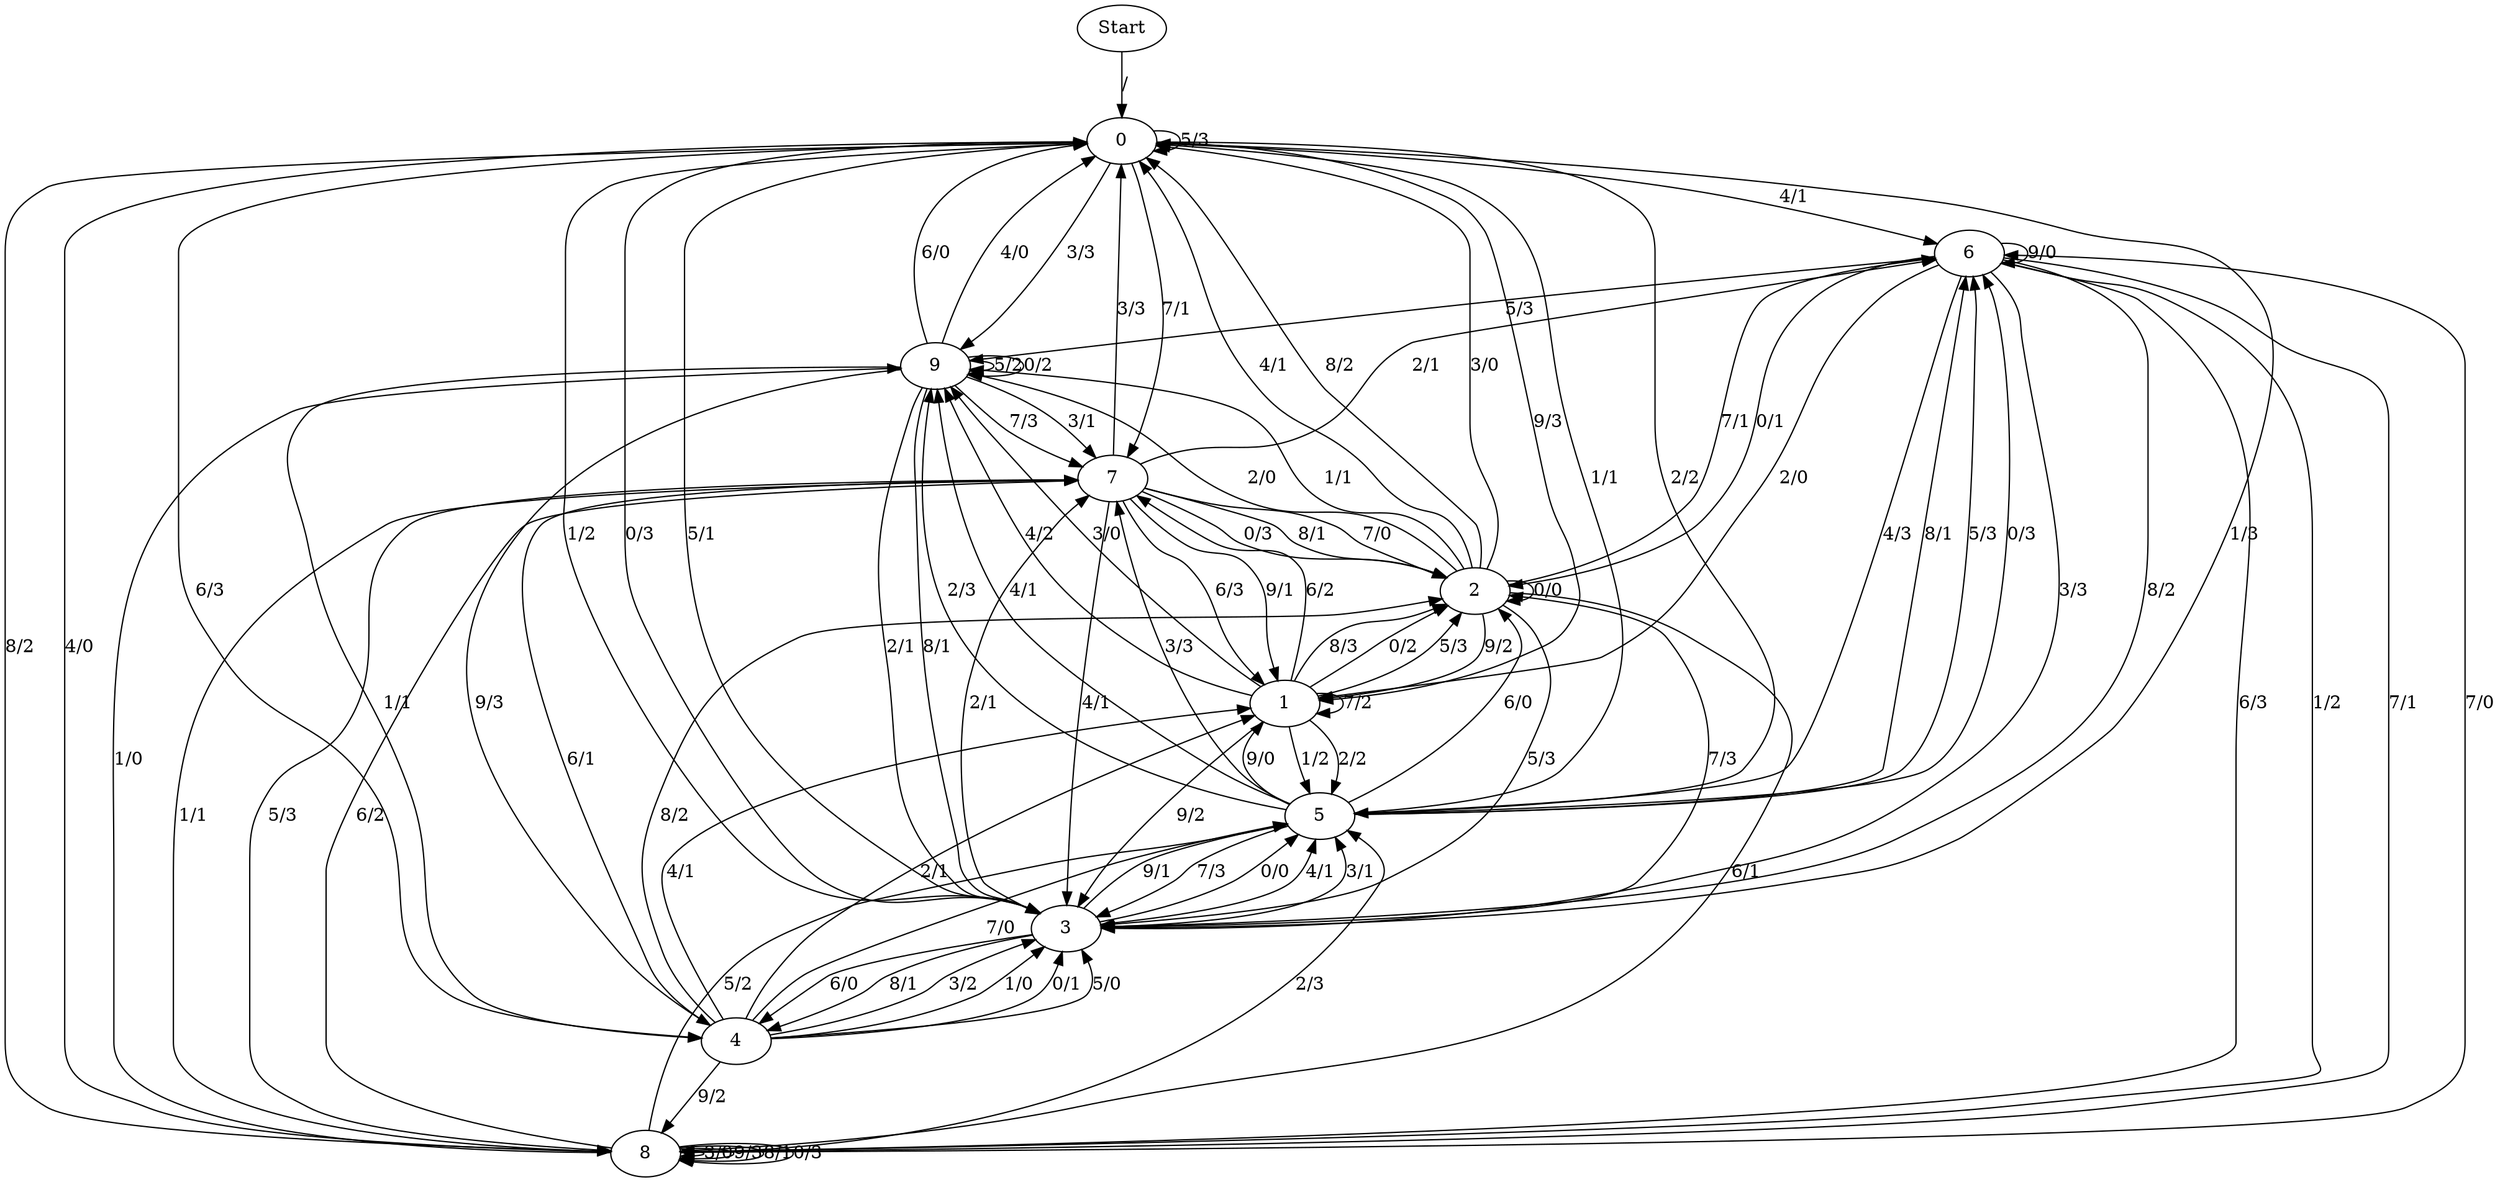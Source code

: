 digraph {
	Start -> 0 [label="/"]
	0 -> 6 [label="4/1"]
	0 -> 9 [label="3/3"]
	0 -> 3 [label="1/2"]
	0 -> 8 [label="8/2"]
	0 -> 3 [label="0/3"]
	0 -> 0 [label="5/3"]
	0 -> 4 [label="6/3"]
	0 -> 5 [label="2/2"]
	0 -> 7 [label="7/1"]
	0 -> 1 [label="9/3"]
	3 -> 4 [label="6/0"]
	3 -> 5 [label="0/0"]
	3 -> 0 [label="5/1"]
	3 -> 0 [label="1/3"]
	3 -> 5 [label="4/1"]
	3 -> 7 [label="2/1"]
	3 -> 5 [label="3/1"]
	3 -> 4 [label="8/1"]
	3 -> 5 [label="9/1"]
	3 -> 2 [label="7/3"]
	2 -> 1 [label="9/2"]
	2 -> 2 [label="0/0"]
	2 -> 9 [label="1/1"]
	2 -> 9 [label="2/0"]
	2 -> 0 [label="4/1"]
	2 -> 0 [label="8/2"]
	2 -> 0 [label="3/0"]
	2 -> 3 [label="5/3"]
	2 -> 8 [label="6/1"]
	2 -> 6 [label="7/1"]
	4 -> 1 [label="4/1"]
	4 -> 8 [label="9/2"]
	4 -> 3 [label="3/2"]
	4 -> 3 [label="1/0"]
	4 -> 7 [label="6/1"]
	4 -> 1 [label="2/1"]
	4 -> 3 [label="0/1"]
	4 -> 5 [label="7/0"]
	4 -> 2 [label="8/2"]
	4 -> 3 [label="5/0"]
	7 -> 8 [label="5/3"]
	7 -> 3 [label="4/1"]
	7 -> 1 [label="6/3"]
	7 -> 2 [label="7/0"]
	7 -> 8 [label="1/1"]
	7 -> 2 [label="0/3"]
	7 -> 0 [label="3/3"]
	7 -> 2 [label="8/1"]
	7 -> 6 [label="2/1"]
	7 -> 1 [label="9/1"]
	8 -> 8 [label="3/0"]
	8 -> 5 [label="2/3"]
	8 -> 0 [label="4/0"]
	8 -> 9 [label="1/0"]
	8 -> 8 [label="9/3"]
	8 -> 6 [label="7/0"]
	8 -> 5 [label="5/2"]
	8 -> 8 [label="8/1"]
	8 -> 8 [label="0/3"]
	8 -> 7 [label="6/2"]
	5 -> 0 [label="1/1"]
	5 -> 6 [label="8/1"]
	5 -> 7 [label="3/3"]
	5 -> 9 [label="4/1"]
	5 -> 1 [label="9/0"]
	5 -> 6 [label="5/3"]
	5 -> 3 [label="7/3"]
	5 -> 9 [label="2/3"]
	5 -> 2 [label="6/0"]
	5 -> 6 [label="0/3"]
	6 -> 5 [label="4/3"]
	6 -> 8 [label="6/3"]
	6 -> 3 [label="3/3"]
	6 -> 8 [label="1/2"]
	6 -> 8 [label="7/1"]
	6 -> 6 [label="9/0"]
	6 -> 9 [label="5/3"]
	6 -> 3 [label="8/2"]
	6 -> 2 [label="0/1"]
	6 -> 1 [label="2/0"]
	1 -> 3 [label="9/2"]
	1 -> 2 [label="8/3"]
	1 -> 2 [label="0/2"]
	1 -> 2 [label="5/3"]
	1 -> 1 [label="7/2"]
	1 -> 9 [label="3/0"]
	1 -> 9 [label="4/2"]
	1 -> 7 [label="6/2"]
	1 -> 5 [label="2/2"]
	1 -> 5 [label="1/2"]
	9 -> 0 [label="6/0"]
	9 -> 3 [label="8/1"]
	9 -> 3 [label="2/1"]
	9 -> 7 [label="3/1"]
	9 -> 4 [label="1/1"]
	9 -> 9 [label="5/2"]
	9 -> 0 [label="4/0"]
	9 -> 7 [label="7/3"]
	9 -> 4 [label="9/3"]
	9 -> 9 [label="0/2"]
}